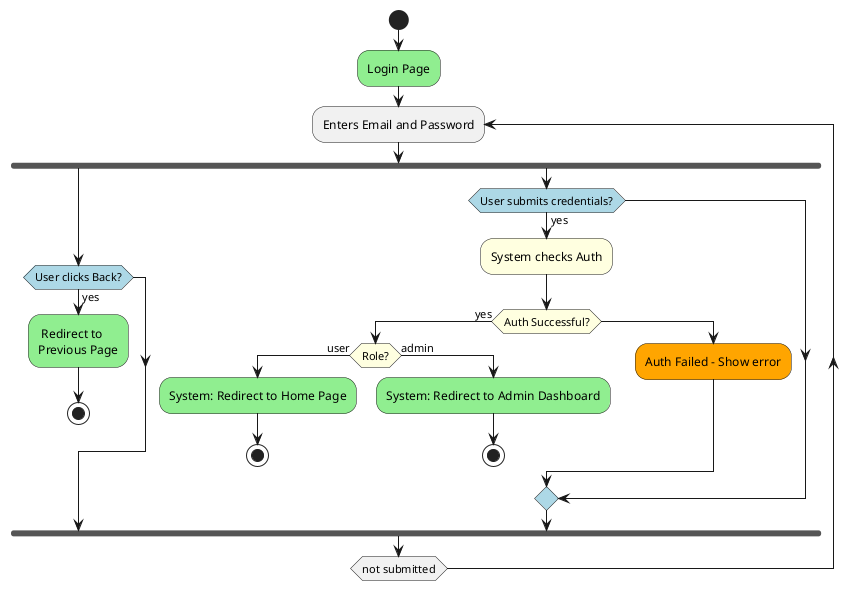@startuml LoginDiagram
start
#lightgreen:Login Page;
repeat :Enters Email and Password;
  fork
  #lightblue:if (User clicks Back?) then (yes)
    #lightgreen: Redirect to\nPrevious Page;
    stop
  endif
  fork again
  #lightblue:if (User submits credentials?) then (yes)
    #lightyellow:System checks Auth;
    #lightyellow:if (Auth Successful?) then (yes)
      #lightyellow:if (Role?) then (user)
        #lightgreen:System: Redirect to Home Page;
        stop
      else(admin)
        #lightgreen:System: Redirect to Admin Dashboard;
        stop
      endif
    else
      #orange:Auth Failed - Show error;
    endif
  endif
  end fork
repeat while (not submitted)

@enduml


